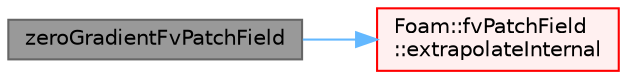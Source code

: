 digraph "zeroGradientFvPatchField"
{
 // LATEX_PDF_SIZE
  bgcolor="transparent";
  edge [fontname=Helvetica,fontsize=10,labelfontname=Helvetica,labelfontsize=10];
  node [fontname=Helvetica,fontsize=10,shape=box,height=0.2,width=0.4];
  rankdir="LR";
  Node1 [id="Node000001",label="zeroGradientFvPatchField",height=0.2,width=0.4,color="gray40", fillcolor="grey60", style="filled", fontcolor="black",tooltip=" "];
  Node1 -> Node2 [id="edge1_Node000001_Node000002",color="steelblue1",style="solid",tooltip=" "];
  Node2 [id="Node000002",label="Foam::fvPatchField\l::extrapolateInternal",height=0.2,width=0.4,color="red", fillcolor="#FFF0F0", style="filled",URL="$classFoam_1_1fvPatchField.html#ad941697e32aa2ca9e41107ff773d5d60",tooltip=" "];
}
